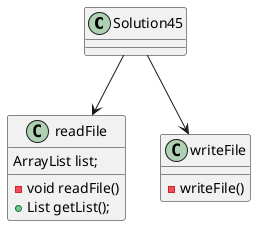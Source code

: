 @startuml
'https://plantuml.com/sequence-diagram

class Solution45{


}
class readFile{
    ArrayList list;

    -void readFile()
    +List getList();

}

class writeFile{

    -writeFile()

}

Solution45 --> readFile
Solution45 --> writeFile
@enduml